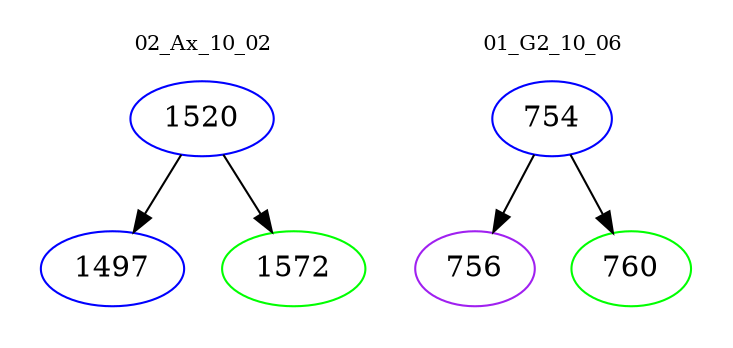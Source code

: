 digraph{
subgraph cluster_0 {
color = white
label = "02_Ax_10_02";
fontsize=10;
T0_1520 [label="1520", color="blue"]
T0_1520 -> T0_1497 [color="black"]
T0_1497 [label="1497", color="blue"]
T0_1520 -> T0_1572 [color="black"]
T0_1572 [label="1572", color="green"]
}
subgraph cluster_1 {
color = white
label = "01_G2_10_06";
fontsize=10;
T1_754 [label="754", color="blue"]
T1_754 -> T1_756 [color="black"]
T1_756 [label="756", color="purple"]
T1_754 -> T1_760 [color="black"]
T1_760 [label="760", color="green"]
}
}

